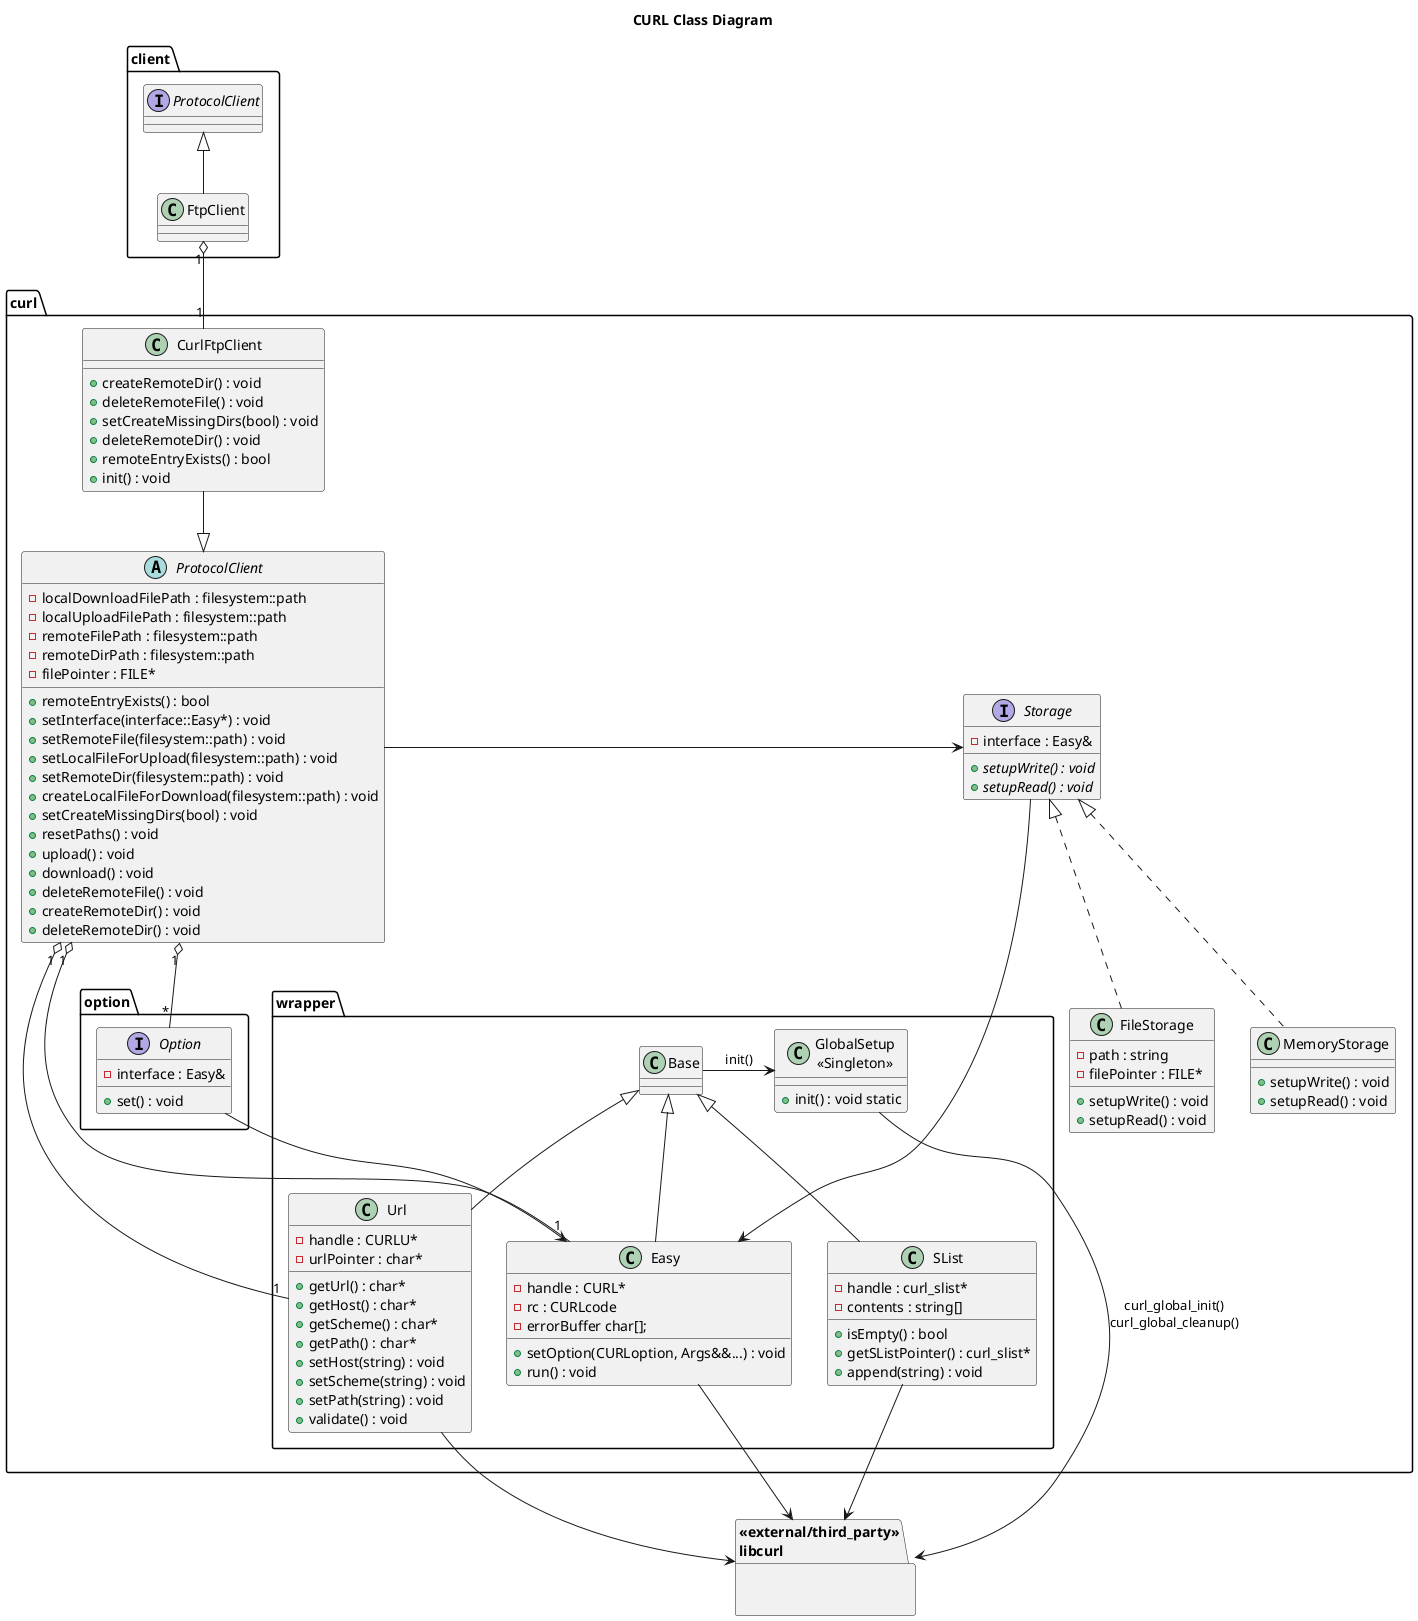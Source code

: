@startuml curl-class-diagram

title CURL Class Diagram

package client {

    interface ProtocolClient
    class FtpClient

}

package curl {
    abstract class "ProtocolClient" as CurlProtocolClient {
        - localDownloadFilePath : filesystem::path
        - localUploadFilePath : filesystem::path 
        - remoteFilePath : filesystem::path 
        - remoteDirPath : filesystem::path
        - filePointer : FILE*
        + remoteEntryExists() : bool
        + setInterface(interface::Easy*) : void
        + setRemoteFile(filesystem::path) : void
        + setLocalFileForUpload(filesystem::path) : void
        + setRemoteDir(filesystem::path) : void
        + createLocalFileForDownload(filesystem::path) : void
        + setCreateMissingDirs(bool) : void
        + resetPaths() : void
        + upload() : void
        + download() : void
        + deleteRemoteFile() : void
        + createRemoteDir() : void
        + deleteRemoteDir() : void       
    }
    class "CurlFtpClient" as CurlFtpClient {
        + createRemoteDir() : void
        + deleteRemoteFile() : void
        + setCreateMissingDirs(bool) : void
        + deleteRemoteDir() : void
        + remoteEntryExists() : bool
        + init() : void
    }
    interface Storage {
        - interface : Easy&
        + {abstract} setupWrite() : void
        + {abstract} setupRead() : void
    }
    class "FileStorage" as FileStorage {
        - path : string
        - filePointer : FILE*
        + setupWrite() : void
        + setupRead() : void
    }
    class "MemoryStorage" as MemoryStorage {
        + setupWrite() : void
        + setupRead() : void
    }
    package wrapper {
        class "Url" as CurlUrl {
            - handle : CURLU*
            - urlPointer : char*
            + getUrl() : char*
            + getHost() : char*
            + getScheme() : char*
            + getPath() : char*
            + setHost(string) : void
            + setScheme(string) : void
            + setPath(string) : void
            + validate() : void
        }
        class "SList" as CurlSList {
            - handle : curl_slist*
            - contents : string[]
            + isEmpty() : bool
            + getSListPointer() : curl_slist*
            + append(string) : void
        }
        class "Easy" as CurlEasy {
            - handle : CURL*
            - rc : CURLcode
            - errorBuffer char[];
            + setOption(CURLoption, Args&&...) : void
            + run() : void
        }
        class "GlobalSetup\n<<Singleton>>" as CurlGlobalSetup {
            + init() : void static
        }
        class "Base" as CurlBase
    }

    package option {
        interface "Option" as CurlOption {
            - interface : Easy&
            + set() : void
        }
    }

}


package "<<external/third_party>>\nlibcurl" as libcurl {

}

CurlBase <|-- CurlEasy  
CurlBase <|-- CurlUrl
CurlBase <|-- CurlSList
CurlBase -> CurlGlobalSetup : init()

ProtocolClient <|-- FtpClient

FtpClient "1" o-- "1" CurlFtpClient
CurlFtpClient --|> CurlProtocolClient
CurlProtocolClient "1" o-- "1" CurlUrl
CurlProtocolClient -> Storage
Storage <|.. MemoryStorage
Storage <|.. FileStorage

Storage -> CurlEasy
CurlOption --> CurlEasy
CurlProtocolClient "1" o-- "*" CurlOption

CurlProtocolClient "1" o-- "1" CurlEasy

CurlUrl --> libcurl
CurlSList --> libcurl
CurlEasy --> libcurl
CurlGlobalSetup --> libcurl : curl_global_init()\ncurl_global_cleanup()

@enduml